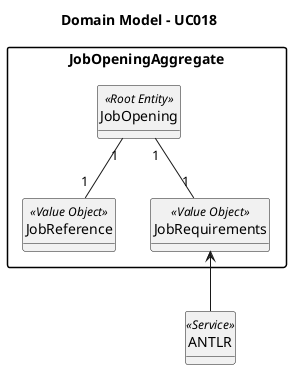 @startuml
skinparam monochrome false
skinparam packageStyle rectangle
skinparam shadowing false

skinparam classAttributeIconSize 0

left to right direction
top to bottom direction

hide circle
hide methods

title Domain Model - UC018



package JobOpeningAggregate {
    class JobOpening <<Root Entity>>
    class JobReference <<Value Object>>
    class JobRequirements <<Value Object>>
}

class ANTLR <<Service>> {
}


JobOpening "1" -- "1" JobReference
JobOpening "1" -- "1" JobRequirements

JobRequirements <-- ANTLR


@enduml